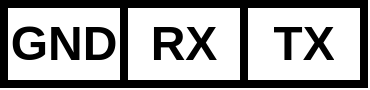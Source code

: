 <mxfile version="21.6.8" type="device">
  <diagram name="第 1 页" id="jAoNTgJ8F_iNHZG30yjV">
    <mxGraphModel dx="559" dy="1203" grid="1" gridSize="10" guides="1" tooltips="1" connect="1" arrows="1" fold="1" page="1" pageScale="1" pageWidth="827" pageHeight="1169" math="0" shadow="0">
      <root>
        <mxCell id="0" />
        <mxCell id="1" parent="0" />
        <mxCell id="SlGXIowDoF15jx369UOx-1" value="" style="shape=table;startSize=0;container=1;collapsible=0;childLayout=tableLayout;fontSize=24;fillColor=none;strokeWidth=4;fontStyle=1" vertex="1" parent="1">
          <mxGeometry x="480" y="550" width="180" height="40" as="geometry" />
        </mxCell>
        <mxCell id="SlGXIowDoF15jx369UOx-2" value="" style="shape=tableRow;horizontal=0;startSize=0;swimlaneHead=0;swimlaneBody=0;strokeColor=inherit;top=0;left=0;bottom=0;right=0;collapsible=0;dropTarget=0;fillColor=none;points=[[0,0.5],[1,0.5]];portConstraint=eastwest;fontSize=24;strokeWidth=4;fontStyle=1" vertex="1" parent="SlGXIowDoF15jx369UOx-1">
          <mxGeometry width="180" height="40" as="geometry" />
        </mxCell>
        <mxCell id="SlGXIowDoF15jx369UOx-3" value="GND" style="shape=partialRectangle;html=1;whiteSpace=wrap;connectable=0;strokeColor=inherit;overflow=hidden;fillColor=none;top=0;left=0;bottom=0;right=0;pointerEvents=1;fontSize=24;strokeWidth=4;fontStyle=1" vertex="1" parent="SlGXIowDoF15jx369UOx-2">
          <mxGeometry width="60" height="40" as="geometry">
            <mxRectangle width="60" height="40" as="alternateBounds" />
          </mxGeometry>
        </mxCell>
        <mxCell id="SlGXIowDoF15jx369UOx-4" value="RX" style="shape=partialRectangle;html=1;whiteSpace=wrap;connectable=0;strokeColor=inherit;overflow=hidden;fillColor=none;top=0;left=0;bottom=0;right=0;pointerEvents=1;fontSize=24;strokeWidth=4;fontStyle=1" vertex="1" parent="SlGXIowDoF15jx369UOx-2">
          <mxGeometry x="60" width="60" height="40" as="geometry">
            <mxRectangle width="60" height="40" as="alternateBounds" />
          </mxGeometry>
        </mxCell>
        <mxCell id="SlGXIowDoF15jx369UOx-5" value="TX" style="shape=partialRectangle;html=1;whiteSpace=wrap;connectable=0;strokeColor=inherit;overflow=hidden;fillColor=none;top=0;left=0;bottom=0;right=0;pointerEvents=1;fontSize=24;strokeWidth=4;fontStyle=1" vertex="1" parent="SlGXIowDoF15jx369UOx-2">
          <mxGeometry x="120" width="60" height="40" as="geometry">
            <mxRectangle width="60" height="40" as="alternateBounds" />
          </mxGeometry>
        </mxCell>
      </root>
    </mxGraphModel>
  </diagram>
</mxfile>
